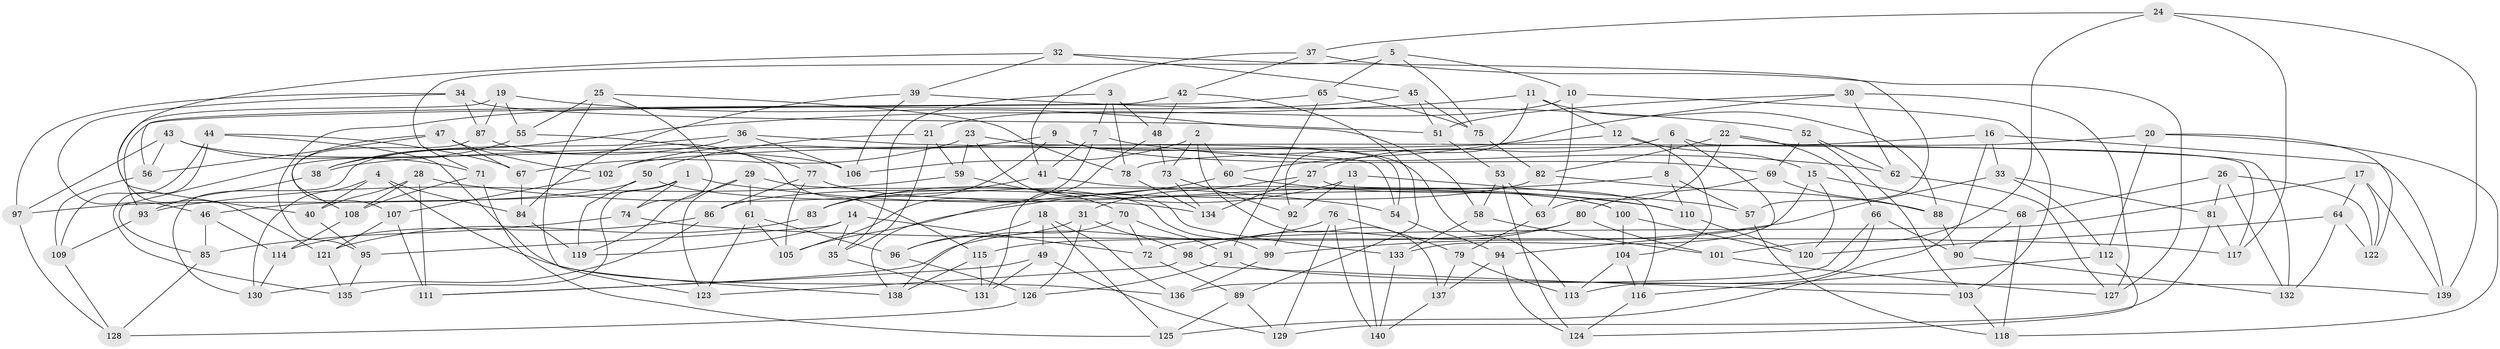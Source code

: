 // Generated by graph-tools (version 1.1) at 2025/38/03/09/25 02:38:15]
// undirected, 140 vertices, 280 edges
graph export_dot {
graph [start="1"]
  node [color=gray90,style=filled];
  1;
  2;
  3;
  4;
  5;
  6;
  7;
  8;
  9;
  10;
  11;
  12;
  13;
  14;
  15;
  16;
  17;
  18;
  19;
  20;
  21;
  22;
  23;
  24;
  25;
  26;
  27;
  28;
  29;
  30;
  31;
  32;
  33;
  34;
  35;
  36;
  37;
  38;
  39;
  40;
  41;
  42;
  43;
  44;
  45;
  46;
  47;
  48;
  49;
  50;
  51;
  52;
  53;
  54;
  55;
  56;
  57;
  58;
  59;
  60;
  61;
  62;
  63;
  64;
  65;
  66;
  67;
  68;
  69;
  70;
  71;
  72;
  73;
  74;
  75;
  76;
  77;
  78;
  79;
  80;
  81;
  82;
  83;
  84;
  85;
  86;
  87;
  88;
  89;
  90;
  91;
  92;
  93;
  94;
  95;
  96;
  97;
  98;
  99;
  100;
  101;
  102;
  103;
  104;
  105;
  106;
  107;
  108;
  109;
  110;
  111;
  112;
  113;
  114;
  115;
  116;
  117;
  118;
  119;
  120;
  121;
  122;
  123;
  124;
  125;
  126;
  127;
  128;
  129;
  130;
  131;
  132;
  133;
  134;
  135;
  136;
  137;
  138;
  139;
  140;
  1 -- 135;
  1 -- 110;
  1 -- 74;
  1 -- 46;
  2 -- 106;
  2 -- 60;
  2 -- 73;
  2 -- 137;
  3 -- 78;
  3 -- 35;
  3 -- 7;
  3 -- 48;
  4 -- 136;
  4 -- 130;
  4 -- 40;
  4 -- 84;
  5 -- 75;
  5 -- 65;
  5 -- 71;
  5 -- 10;
  6 -- 117;
  6 -- 8;
  6 -- 27;
  6 -- 94;
  7 -- 41;
  7 -- 105;
  7 -- 62;
  8 -- 138;
  8 -- 110;
  8 -- 57;
  9 -- 113;
  9 -- 69;
  9 -- 83;
  9 -- 102;
  10 -- 103;
  10 -- 63;
  10 -- 21;
  11 -- 92;
  11 -- 38;
  11 -- 12;
  11 -- 88;
  12 -- 104;
  12 -- 15;
  12 -- 38;
  13 -- 92;
  13 -- 140;
  13 -- 83;
  13 -- 57;
  14 -- 119;
  14 -- 72;
  14 -- 95;
  14 -- 35;
  15 -- 68;
  15 -- 133;
  15 -- 120;
  16 -- 125;
  16 -- 139;
  16 -- 33;
  16 -- 78;
  17 -- 139;
  17 -- 64;
  17 -- 72;
  17 -- 122;
  18 -- 49;
  18 -- 96;
  18 -- 125;
  18 -- 136;
  19 -- 55;
  19 -- 87;
  19 -- 121;
  19 -- 58;
  20 -- 122;
  20 -- 112;
  20 -- 118;
  20 -- 102;
  21 -- 59;
  21 -- 35;
  21 -- 50;
  22 -- 66;
  22 -- 63;
  22 -- 132;
  22 -- 82;
  23 -- 59;
  23 -- 133;
  23 -- 54;
  23 -- 67;
  24 -- 117;
  24 -- 101;
  24 -- 139;
  24 -- 37;
  25 -- 55;
  25 -- 123;
  25 -- 74;
  25 -- 78;
  26 -- 132;
  26 -- 122;
  26 -- 81;
  26 -- 68;
  27 -- 116;
  27 -- 31;
  27 -- 134;
  28 -- 54;
  28 -- 108;
  28 -- 111;
  28 -- 40;
  29 -- 99;
  29 -- 119;
  29 -- 61;
  29 -- 123;
  30 -- 62;
  30 -- 51;
  30 -- 60;
  30 -- 127;
  31 -- 126;
  31 -- 96;
  31 -- 98;
  32 -- 57;
  32 -- 40;
  32 -- 39;
  32 -- 45;
  33 -- 112;
  33 -- 99;
  33 -- 81;
  34 -- 51;
  34 -- 97;
  34 -- 46;
  34 -- 87;
  35 -- 131;
  36 -- 106;
  36 -- 38;
  36 -- 54;
  36 -- 130;
  37 -- 42;
  37 -- 127;
  37 -- 41;
  38 -- 93;
  39 -- 106;
  39 -- 84;
  39 -- 52;
  40 -- 95;
  41 -- 83;
  41 -- 100;
  42 -- 56;
  42 -- 89;
  42 -- 48;
  43 -- 56;
  43 -- 97;
  43 -- 106;
  43 -- 71;
  44 -- 138;
  44 -- 109;
  44 -- 67;
  44 -- 135;
  45 -- 95;
  45 -- 75;
  45 -- 51;
  46 -- 114;
  46 -- 85;
  47 -- 67;
  47 -- 107;
  47 -- 56;
  47 -- 102;
  48 -- 131;
  48 -- 73;
  49 -- 129;
  49 -- 111;
  49 -- 131;
  50 -- 119;
  50 -- 97;
  50 -- 134;
  51 -- 53;
  52 -- 103;
  52 -- 62;
  52 -- 69;
  53 -- 124;
  53 -- 58;
  53 -- 63;
  54 -- 94;
  55 -- 77;
  55 -- 85;
  56 -- 109;
  57 -- 118;
  58 -- 101;
  58 -- 133;
  59 -- 93;
  59 -- 70;
  60 -- 105;
  60 -- 110;
  61 -- 123;
  61 -- 105;
  61 -- 96;
  62 -- 127;
  63 -- 79;
  64 -- 122;
  64 -- 120;
  64 -- 132;
  65 -- 75;
  65 -- 93;
  65 -- 91;
  66 -- 113;
  66 -- 90;
  66 -- 136;
  67 -- 84;
  68 -- 90;
  68 -- 118;
  69 -- 80;
  69 -- 88;
  70 -- 138;
  70 -- 91;
  70 -- 72;
  71 -- 125;
  71 -- 108;
  72 -- 89;
  73 -- 134;
  73 -- 92;
  74 -- 85;
  74 -- 117;
  75 -- 82;
  76 -- 111;
  76 -- 140;
  76 -- 129;
  76 -- 79;
  77 -- 86;
  77 -- 105;
  77 -- 100;
  78 -- 134;
  79 -- 113;
  79 -- 137;
  80 -- 101;
  80 -- 98;
  80 -- 115;
  81 -- 129;
  81 -- 117;
  82 -- 88;
  82 -- 86;
  83 -- 121;
  84 -- 119;
  85 -- 128;
  86 -- 114;
  86 -- 130;
  87 -- 115;
  87 -- 108;
  88 -- 90;
  89 -- 125;
  89 -- 129;
  90 -- 132;
  91 -- 139;
  91 -- 126;
  92 -- 99;
  93 -- 109;
  94 -- 124;
  94 -- 137;
  95 -- 135;
  96 -- 126;
  97 -- 128;
  98 -- 103;
  98 -- 123;
  99 -- 136;
  100 -- 120;
  100 -- 104;
  101 -- 127;
  102 -- 107;
  103 -- 118;
  104 -- 116;
  104 -- 113;
  107 -- 111;
  107 -- 121;
  108 -- 114;
  109 -- 128;
  110 -- 120;
  112 -- 116;
  112 -- 124;
  114 -- 130;
  115 -- 131;
  115 -- 138;
  116 -- 124;
  121 -- 135;
  126 -- 128;
  133 -- 140;
  137 -- 140;
}
